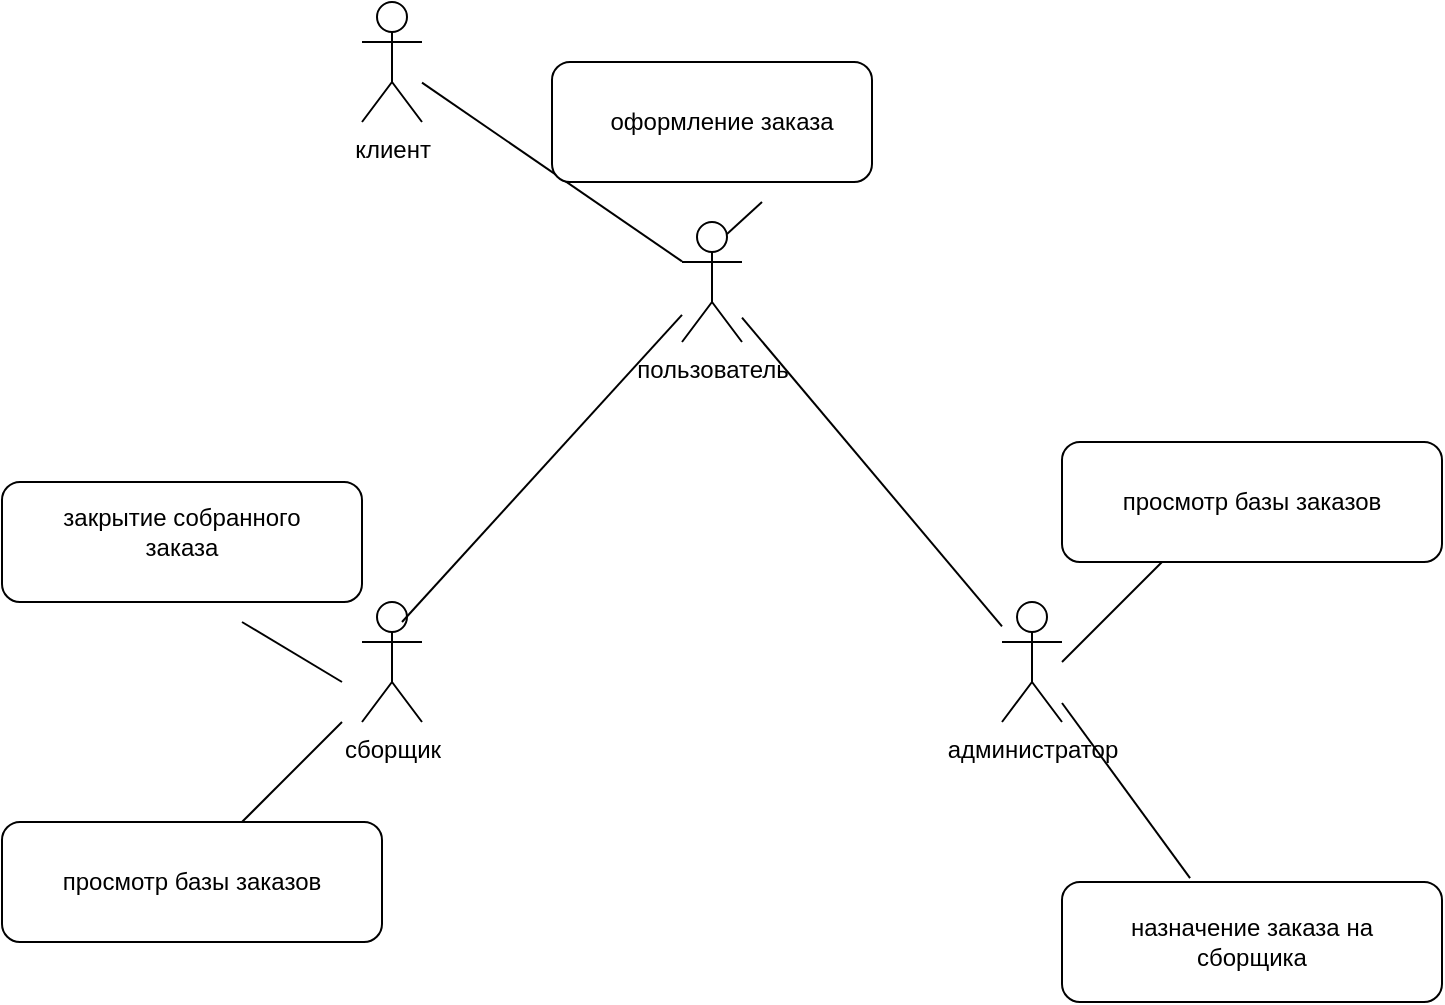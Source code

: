 <mxfile version="16.2.4" type="github">
  <diagram id="fVNg70pSi3xT7uggjx47" name="Page-1">
    <mxGraphModel dx="1406" dy="768" grid="1" gridSize="10" guides="1" tooltips="1" connect="1" arrows="1" fold="1" page="1" pageScale="1" pageWidth="827" pageHeight="1169" math="0" shadow="0">
      <root>
        <mxCell id="0" />
        <mxCell id="1" parent="0" />
        <mxCell id="jtKv2uObJtnphPKGFN6Y-1" value="пользователь" style="shape=umlActor;verticalLabelPosition=bottom;verticalAlign=top;html=1;" vertex="1" parent="1">
          <mxGeometry x="350" y="290" width="30" height="60" as="geometry" />
        </mxCell>
        <mxCell id="jtKv2uObJtnphPKGFN6Y-2" value="клиент" style="shape=umlActor;verticalLabelPosition=bottom;verticalAlign=top;html=1;" vertex="1" parent="1">
          <mxGeometry x="190" y="180" width="30" height="60" as="geometry" />
        </mxCell>
        <mxCell id="jtKv2uObJtnphPKGFN6Y-3" value="сборщик" style="shape=umlActor;verticalLabelPosition=bottom;verticalAlign=top;html=1;" vertex="1" parent="1">
          <mxGeometry x="190" y="480" width="30" height="60" as="geometry" />
        </mxCell>
        <mxCell id="jtKv2uObJtnphPKGFN6Y-4" value="администратор" style="shape=umlActor;verticalLabelPosition=bottom;verticalAlign=top;html=1;" vertex="1" parent="1">
          <mxGeometry x="510" y="480" width="30" height="60" as="geometry" />
        </mxCell>
        <mxCell id="jtKv2uObJtnphPKGFN6Y-11" value="" style="endArrow=none;html=1;rounded=0;" edge="1" parent="1" target="jtKv2uObJtnphPKGFN6Y-1">
          <mxGeometry width="50" height="50" relative="1" as="geometry">
            <mxPoint x="210" y="490" as="sourcePoint" />
            <mxPoint x="260" y="440" as="targetPoint" />
          </mxGeometry>
        </mxCell>
        <mxCell id="jtKv2uObJtnphPKGFN6Y-12" value="" style="endArrow=none;html=1;rounded=0;" edge="1" parent="1" source="jtKv2uObJtnphPKGFN6Y-2" target="jtKv2uObJtnphPKGFN6Y-1">
          <mxGeometry width="50" height="50" relative="1" as="geometry">
            <mxPoint x="310" y="300" as="sourcePoint" />
            <mxPoint x="360" y="250" as="targetPoint" />
          </mxGeometry>
        </mxCell>
        <mxCell id="jtKv2uObJtnphPKGFN6Y-13" value="" style="endArrow=none;html=1;rounded=0;" edge="1" parent="1" source="jtKv2uObJtnphPKGFN6Y-1" target="jtKv2uObJtnphPKGFN6Y-4">
          <mxGeometry width="50" height="50" relative="1" as="geometry">
            <mxPoint x="380" y="390" as="sourcePoint" />
            <mxPoint x="430" y="340" as="targetPoint" />
          </mxGeometry>
        </mxCell>
        <mxCell id="jtKv2uObJtnphPKGFN6Y-19" value="" style="rounded=1;whiteSpace=wrap;html=1;" vertex="1" parent="1">
          <mxGeometry x="285" y="210" width="160" height="60" as="geometry" />
        </mxCell>
        <mxCell id="jtKv2uObJtnphPKGFN6Y-20" value="" style="rounded=1;whiteSpace=wrap;html=1;" vertex="1" parent="1">
          <mxGeometry x="10" y="420" width="180" height="60" as="geometry" />
        </mxCell>
        <mxCell id="jtKv2uObJtnphPKGFN6Y-22" value="" style="rounded=1;whiteSpace=wrap;html=1;" vertex="1" parent="1">
          <mxGeometry x="540" y="400" width="190" height="60" as="geometry" />
        </mxCell>
        <mxCell id="jtKv2uObJtnphPKGFN6Y-23" value="" style="rounded=1;whiteSpace=wrap;html=1;" vertex="1" parent="1">
          <mxGeometry x="540" y="620" width="190" height="60" as="geometry" />
        </mxCell>
        <mxCell id="jtKv2uObJtnphPKGFN6Y-24" value="просмотр базы заказов" style="text;html=1;strokeColor=none;fillColor=none;align=center;verticalAlign=middle;whiteSpace=wrap;rounded=0;" vertex="1" parent="1">
          <mxGeometry x="550" y="410" width="170" height="40" as="geometry" />
        </mxCell>
        <mxCell id="jtKv2uObJtnphPKGFN6Y-25" value="назначение заказа на сборщика" style="text;html=1;strokeColor=none;fillColor=none;align=center;verticalAlign=middle;whiteSpace=wrap;rounded=0;" vertex="1" parent="1">
          <mxGeometry x="550" y="635" width="170" height="30" as="geometry" />
        </mxCell>
        <mxCell id="jtKv2uObJtnphPKGFN6Y-26" value="закрытие собранного заказа" style="text;html=1;strokeColor=none;fillColor=none;align=center;verticalAlign=middle;whiteSpace=wrap;rounded=0;" vertex="1" parent="1">
          <mxGeometry x="20" y="430" width="160" height="30" as="geometry" />
        </mxCell>
        <mxCell id="jtKv2uObJtnphPKGFN6Y-27" value="оформление заказа" style="text;html=1;strokeColor=none;fillColor=none;align=center;verticalAlign=middle;whiteSpace=wrap;rounded=0;" vertex="1" parent="1">
          <mxGeometry x="300" y="225" width="140" height="30" as="geometry" />
        </mxCell>
        <mxCell id="jtKv2uObJtnphPKGFN6Y-29" value="" style="endArrow=none;html=1;rounded=0;" edge="1" parent="1">
          <mxGeometry width="50" height="50" relative="1" as="geometry">
            <mxPoint x="540" y="510" as="sourcePoint" />
            <mxPoint x="590" y="460" as="targetPoint" />
          </mxGeometry>
        </mxCell>
        <mxCell id="jtKv2uObJtnphPKGFN6Y-30" value="" style="endArrow=none;html=1;rounded=0;" edge="1" parent="1">
          <mxGeometry width="50" height="50" relative="1" as="geometry">
            <mxPoint x="130" y="490" as="sourcePoint" />
            <mxPoint x="180" y="520" as="targetPoint" />
          </mxGeometry>
        </mxCell>
        <mxCell id="jtKv2uObJtnphPKGFN6Y-31" value="" style="endArrow=none;html=1;rounded=0;exitX=0.75;exitY=0.1;exitDx=0;exitDy=0;exitPerimeter=0;" edge="1" parent="1" source="jtKv2uObJtnphPKGFN6Y-1">
          <mxGeometry width="50" height="50" relative="1" as="geometry">
            <mxPoint x="390" y="330" as="sourcePoint" />
            <mxPoint x="390" y="280" as="targetPoint" />
          </mxGeometry>
        </mxCell>
        <mxCell id="jtKv2uObJtnphPKGFN6Y-32" value="" style="endArrow=none;html=1;rounded=0;entryX=0.337;entryY=-0.033;entryDx=0;entryDy=0;entryPerimeter=0;" edge="1" parent="1" source="jtKv2uObJtnphPKGFN6Y-4" target="jtKv2uObJtnphPKGFN6Y-23">
          <mxGeometry width="50" height="50" relative="1" as="geometry">
            <mxPoint x="520" y="610" as="sourcePoint" />
            <mxPoint x="570" y="560" as="targetPoint" />
          </mxGeometry>
        </mxCell>
        <mxCell id="jtKv2uObJtnphPKGFN6Y-33" value="" style="rounded=1;whiteSpace=wrap;html=1;" vertex="1" parent="1">
          <mxGeometry x="10" y="590" width="190" height="60" as="geometry" />
        </mxCell>
        <mxCell id="jtKv2uObJtnphPKGFN6Y-34" value="просмотр базы заказов" style="text;html=1;strokeColor=none;fillColor=none;align=center;verticalAlign=middle;whiteSpace=wrap;rounded=0;" vertex="1" parent="1">
          <mxGeometry x="20" y="600" width="170" height="40" as="geometry" />
        </mxCell>
        <mxCell id="jtKv2uObJtnphPKGFN6Y-35" value="" style="endArrow=none;html=1;rounded=0;" edge="1" parent="1">
          <mxGeometry width="50" height="50" relative="1" as="geometry">
            <mxPoint x="130" y="590" as="sourcePoint" />
            <mxPoint x="180" y="540" as="targetPoint" />
          </mxGeometry>
        </mxCell>
      </root>
    </mxGraphModel>
  </diagram>
</mxfile>
